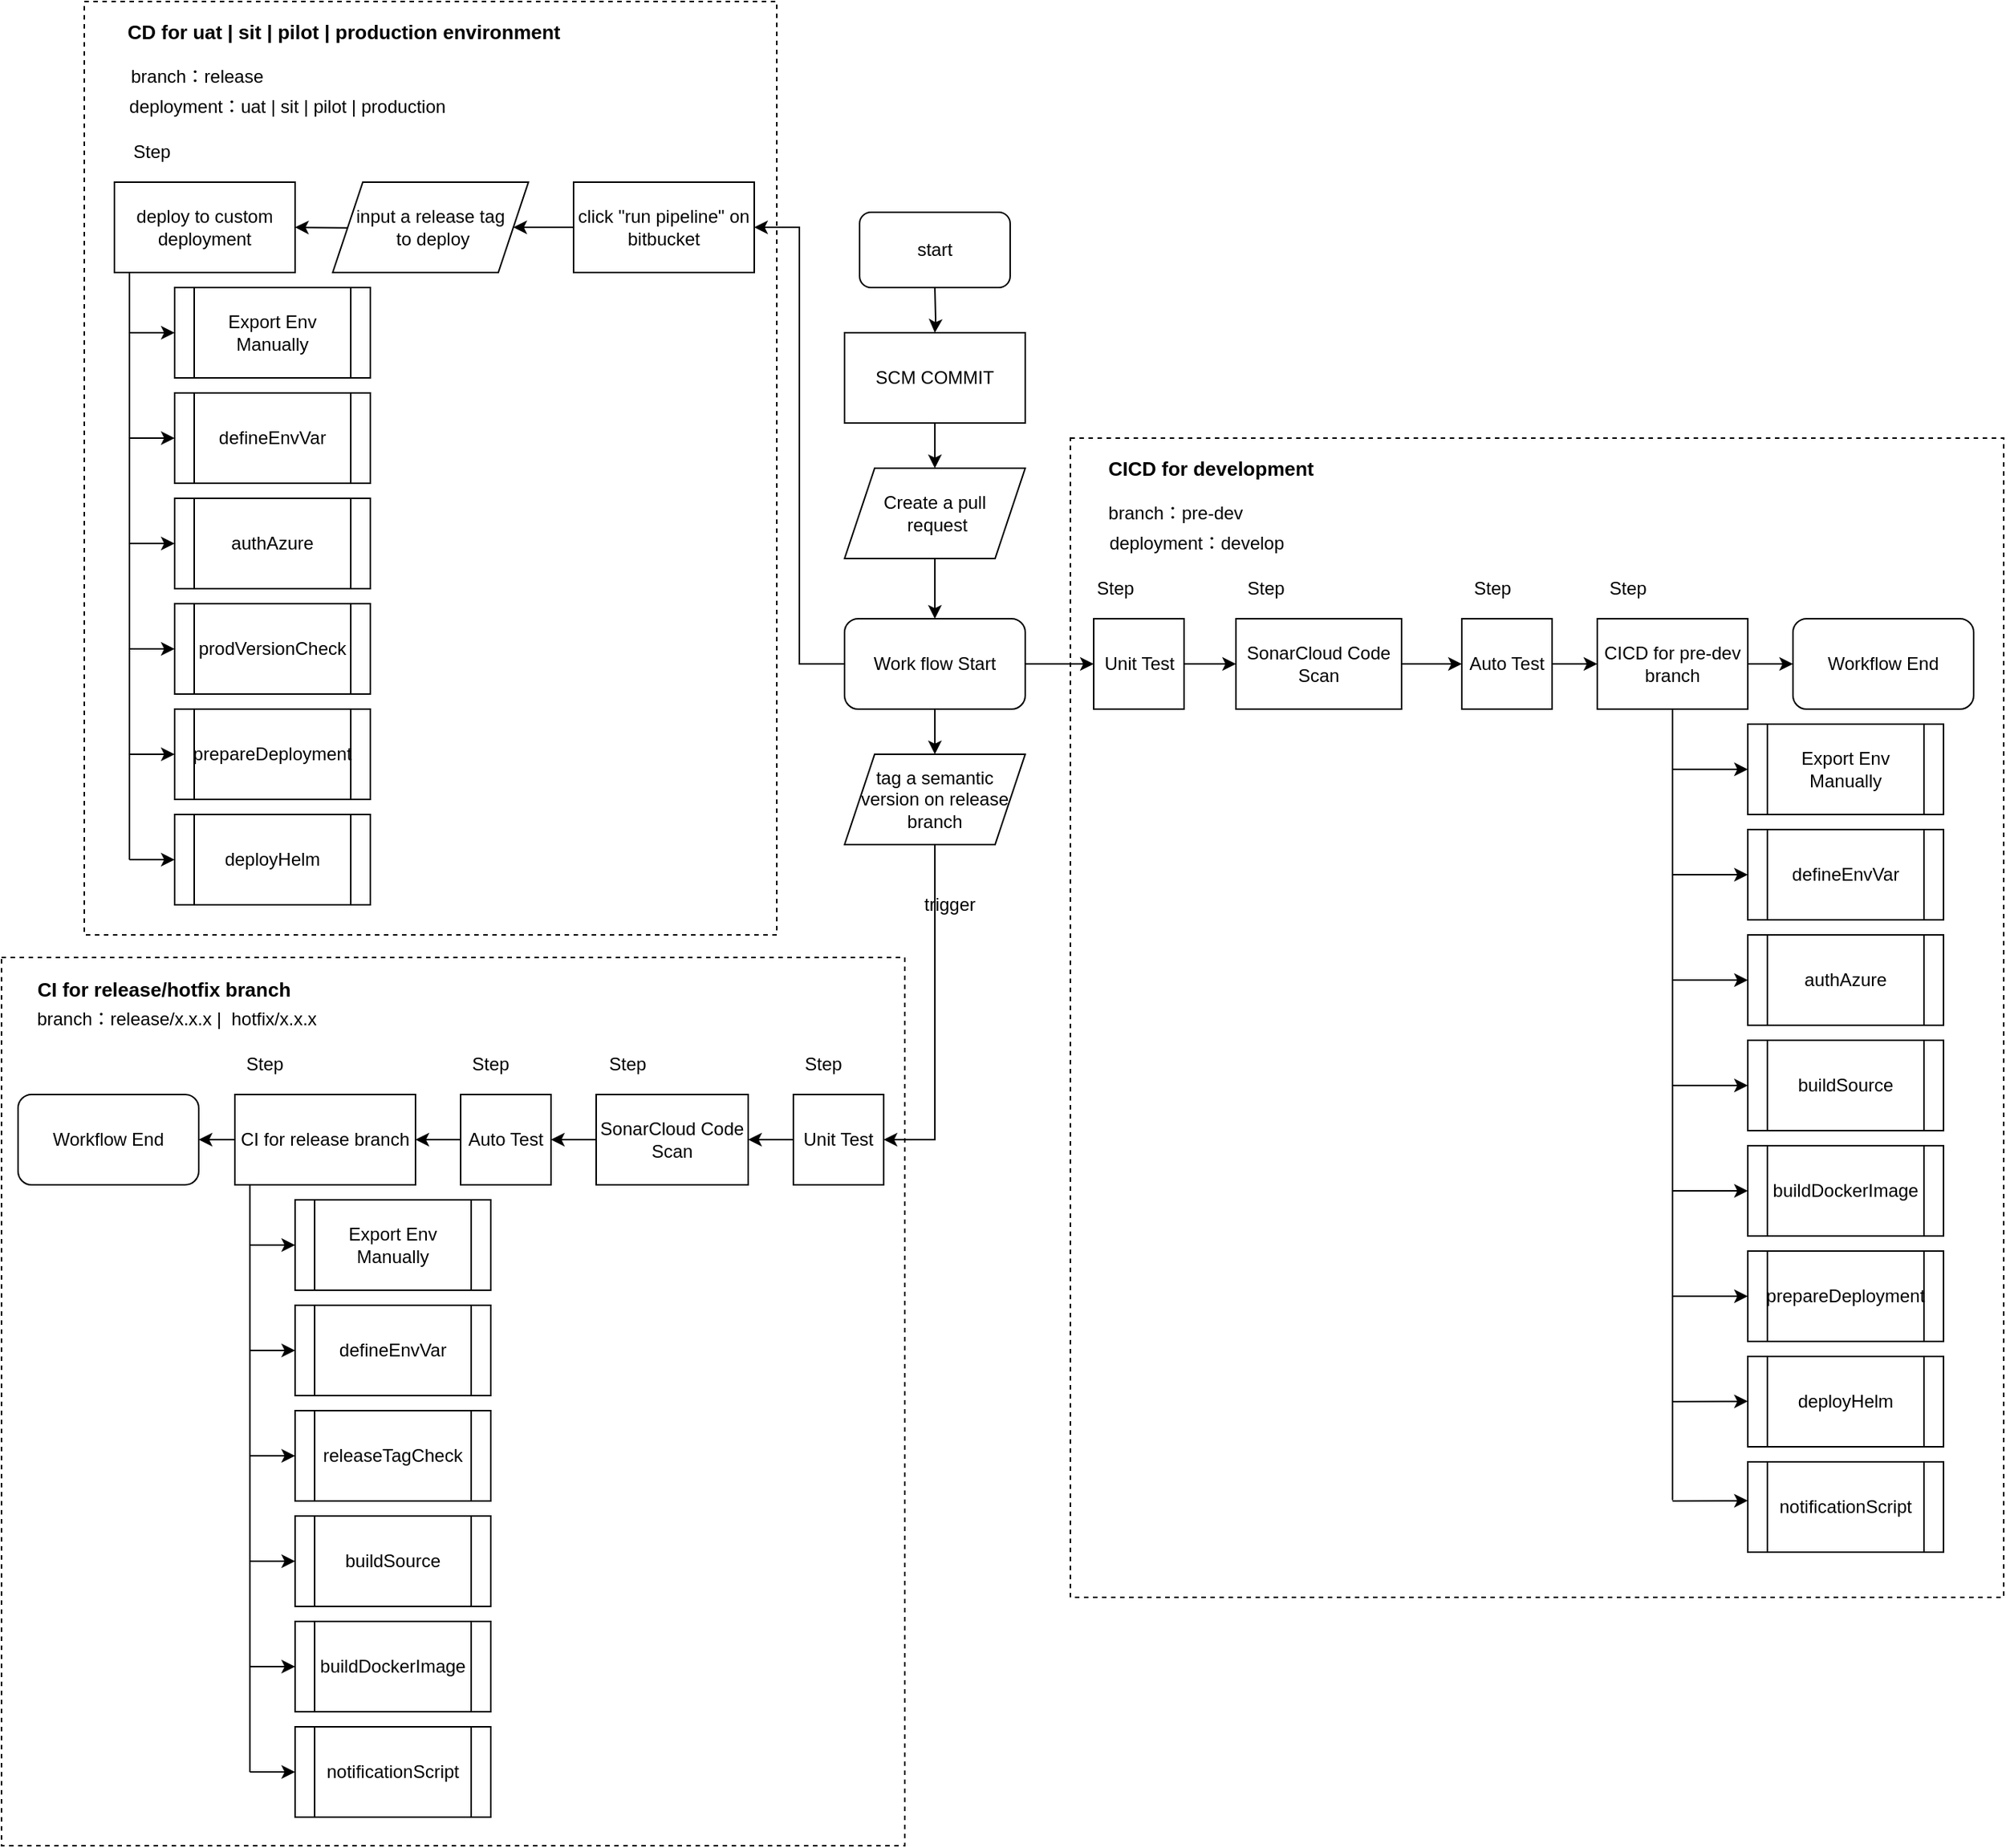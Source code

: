<mxfile version="13.10.1" type="github">
  <diagram id="6a731a19-8d31-9384-78a2-239565b7b9f0" name="Page-1">
    <mxGraphModel dx="2282" dy="2293" grid="1" gridSize="10" guides="1" tooltips="1" connect="1" arrows="1" fold="1" page="1" pageScale="1" pageWidth="1169" pageHeight="827" background="#ffffff" math="0" shadow="0">
      <root>
        <mxCell id="0" />
        <mxCell id="1" parent="0" />
        <mxCell id="Xp_F8eB2ixiUf06vyhHW-21" value="" style="rounded=0;whiteSpace=wrap;html=1;dashed=1;fillColor=none;" vertex="1" parent="1">
          <mxGeometry x="630" y="-640" width="620" height="770" as="geometry" />
        </mxCell>
        <mxCell id="Xp_F8eB2ixiUf06vyhHW-13" value="" style="rounded=0;whiteSpace=wrap;html=1;dashed=1;fillColor=none;" vertex="1" parent="1">
          <mxGeometry x="-80" y="-295" width="600" height="590" as="geometry" />
        </mxCell>
        <mxCell id="GO7fzhzILklxyF-hlyMG-145" value="" style="edgeStyle=orthogonalEdgeStyle;rounded=0;orthogonalLoop=1;jettySize=auto;html=1;" parent="1" target="GO7fzhzILklxyF-hlyMG-144" edge="1">
          <mxGeometry relative="1" as="geometry">
            <mxPoint x="540.0" y="-740.0" as="sourcePoint" />
          </mxGeometry>
        </mxCell>
        <mxCell id="GO7fzhzILklxyF-hlyMG-143" value="start" style="rounded=1;whiteSpace=wrap;html=1;" parent="1" vertex="1">
          <mxGeometry x="490" y="-790" width="100" height="50" as="geometry" />
        </mxCell>
        <mxCell id="GO7fzhzILklxyF-hlyMG-148" value="" style="edgeStyle=orthogonalEdgeStyle;rounded=0;orthogonalLoop=1;jettySize=auto;html=1;" parent="1" source="GO7fzhzILklxyF-hlyMG-144" target="GO7fzhzILklxyF-hlyMG-146" edge="1">
          <mxGeometry relative="1" as="geometry" />
        </mxCell>
        <mxCell id="GO7fzhzILklxyF-hlyMG-144" value="SCM COMMIT" style="rounded=0;whiteSpace=wrap;html=1;" parent="1" vertex="1">
          <mxGeometry x="480" y="-710" width="120" height="60" as="geometry" />
        </mxCell>
        <mxCell id="GO7fzhzILklxyF-hlyMG-150" style="edgeStyle=orthogonalEdgeStyle;rounded=0;orthogonalLoop=1;jettySize=auto;html=1;exitX=0.5;exitY=1;exitDx=0;exitDy=0;entryX=0.5;entryY=0;entryDx=0;entryDy=0;" parent="1" source="GO7fzhzILklxyF-hlyMG-146" target="GO7fzhzILklxyF-hlyMG-149" edge="1">
          <mxGeometry relative="1" as="geometry" />
        </mxCell>
        <mxCell id="GO7fzhzILklxyF-hlyMG-146" value="Create a pull&lt;br&gt;&amp;nbsp;request" style="shape=parallelogram;perimeter=parallelogramPerimeter;whiteSpace=wrap;html=1;fixedSize=1;" parent="1" vertex="1">
          <mxGeometry x="480" y="-620" width="120" height="60" as="geometry" />
        </mxCell>
        <mxCell id="GO7fzhzILklxyF-hlyMG-155" style="edgeStyle=orthogonalEdgeStyle;rounded=0;orthogonalLoop=1;jettySize=auto;html=1;exitX=0.5;exitY=1;exitDx=0;exitDy=0;entryX=0.5;entryY=0;entryDx=0;entryDy=0;" parent="1" source="GO7fzhzILklxyF-hlyMG-149" edge="1">
          <mxGeometry relative="1" as="geometry">
            <mxPoint x="540" y="-430" as="targetPoint" />
          </mxGeometry>
        </mxCell>
        <mxCell id="GO7fzhzILklxyF-hlyMG-149" value="Work flow Start" style="rounded=1;whiteSpace=wrap;html=1;" parent="1" vertex="1">
          <mxGeometry x="480" y="-520" width="120" height="60" as="geometry" />
        </mxCell>
        <mxCell id="GO7fzhzILklxyF-hlyMG-163" value="" style="edgeStyle=orthogonalEdgeStyle;rounded=0;orthogonalLoop=1;jettySize=auto;html=1;" parent="1" source="GO7fzhzILklxyF-hlyMG-151" target="GO7fzhzILklxyF-hlyMG-162" edge="1">
          <mxGeometry relative="1" as="geometry" />
        </mxCell>
        <mxCell id="GO7fzhzILklxyF-hlyMG-151" value="&lt;span&gt;SonarCloud Code Scan&lt;/span&gt;" style="rounded=0;whiteSpace=wrap;html=1;" parent="1" vertex="1">
          <mxGeometry x="740" y="-520" width="110" height="60" as="geometry" />
        </mxCell>
        <mxCell id="GO7fzhzILklxyF-hlyMG-152" value="Step" style="text;html=1;strokeColor=none;fillColor=none;align=center;verticalAlign=middle;whiteSpace=wrap;rounded=0;" parent="1" vertex="1">
          <mxGeometry x="740" y="-550" width="40" height="20" as="geometry" />
        </mxCell>
        <mxCell id="GO7fzhzILklxyF-hlyMG-161" style="edgeStyle=orthogonalEdgeStyle;rounded=0;orthogonalLoop=1;jettySize=auto;html=1;exitX=1;exitY=0.5;exitDx=0;exitDy=0;entryX=0.5;entryY=1;entryDx=0;entryDy=0;" parent="1" source="GO7fzhzILklxyF-hlyMG-149" target="Xp_F8eB2ixiUf06vyhHW-100" edge="1">
          <mxGeometry relative="1" as="geometry">
            <mxPoint x="585" y="-390" as="sourcePoint" />
            <mxPoint x="640" y="-490" as="targetPoint" />
          </mxGeometry>
        </mxCell>
        <mxCell id="GO7fzhzILklxyF-hlyMG-166" value="" style="edgeStyle=orthogonalEdgeStyle;rounded=0;orthogonalLoop=1;jettySize=auto;html=1;" parent="1" source="GO7fzhzILklxyF-hlyMG-162" target="GO7fzhzILklxyF-hlyMG-165" edge="1">
          <mxGeometry relative="1" as="geometry" />
        </mxCell>
        <mxCell id="GO7fzhzILklxyF-hlyMG-162" value="Auto Test" style="whiteSpace=wrap;html=1;rounded=0;direction=south;" parent="1" vertex="1">
          <mxGeometry x="890" y="-520" width="60" height="60" as="geometry" />
        </mxCell>
        <mxCell id="GO7fzhzILklxyF-hlyMG-164" value="Step" style="text;html=1;align=center;verticalAlign=middle;resizable=0;points=[];autosize=1;" parent="1" vertex="1">
          <mxGeometry x="890" y="-550" width="40" height="20" as="geometry" />
        </mxCell>
        <mxCell id="GO7fzhzILklxyF-hlyMG-165" value="CICD for pre-dev branch" style="whiteSpace=wrap;html=1;rounded=0;" parent="1" vertex="1">
          <mxGeometry x="980" y="-520" width="100" height="60" as="geometry" />
        </mxCell>
        <mxCell id="GO7fzhzILklxyF-hlyMG-167" value="Step" style="text;html=1;align=center;verticalAlign=middle;resizable=0;points=[];autosize=1;" parent="1" vertex="1">
          <mxGeometry x="980" y="-550" width="40" height="20" as="geometry" />
        </mxCell>
        <mxCell id="GO7fzhzILklxyF-hlyMG-170" value="" style="endArrow=none;html=1;entryX=0.5;entryY=1;entryDx=0;entryDy=0;" parent="1" target="GO7fzhzILklxyF-hlyMG-165" edge="1">
          <mxGeometry width="50" height="50" relative="1" as="geometry">
            <mxPoint x="1030" as="sourcePoint" />
            <mxPoint x="1119.5" y="-430" as="targetPoint" />
            <Array as="points">
              <mxPoint x="1030" y="70" />
            </Array>
          </mxGeometry>
        </mxCell>
        <mxCell id="GO7fzhzILklxyF-hlyMG-172" value="" style="endArrow=classic;html=1;entryX=0;entryY=0.5;entryDx=0;entryDy=0;" parent="1" edge="1" target="GO7fzhzILklxyF-hlyMG-175">
          <mxGeometry width="50" height="50" relative="1" as="geometry">
            <mxPoint x="1030" y="-420" as="sourcePoint" />
            <mxPoint x="1110" y="-420" as="targetPoint" />
          </mxGeometry>
        </mxCell>
        <mxCell id="GO7fzhzILklxyF-hlyMG-173" value="" style="endArrow=classic;html=1;entryX=0;entryY=0.5;entryDx=0;entryDy=0;" parent="1" edge="1" target="GO7fzhzILklxyF-hlyMG-176">
          <mxGeometry width="50" height="50" relative="1" as="geometry">
            <mxPoint x="1030" y="-350" as="sourcePoint" />
            <mxPoint x="1110" y="-350" as="targetPoint" />
          </mxGeometry>
        </mxCell>
        <mxCell id="GO7fzhzILklxyF-hlyMG-174" value="" style="endArrow=classic;html=1;entryX=0;entryY=0.5;entryDx=0;entryDy=0;entryPerimeter=0;" parent="1" edge="1" target="GO7fzhzILklxyF-hlyMG-177">
          <mxGeometry width="50" height="50" relative="1" as="geometry">
            <mxPoint x="1030" y="-280" as="sourcePoint" />
            <mxPoint x="1110" y="-280" as="targetPoint" />
          </mxGeometry>
        </mxCell>
        <mxCell id="GO7fzhzILklxyF-hlyMG-175" value="Export Env Manually" style="shape=process;whiteSpace=wrap;html=1;backgroundOutline=1;" parent="1" vertex="1">
          <mxGeometry x="1080" y="-450" width="130" height="60" as="geometry" />
        </mxCell>
        <mxCell id="GO7fzhzILklxyF-hlyMG-176" value="defineEnvVar" style="shape=process;whiteSpace=wrap;html=1;backgroundOutline=1;" parent="1" vertex="1">
          <mxGeometry x="1080" y="-380" width="130" height="60" as="geometry" />
        </mxCell>
        <mxCell id="GO7fzhzILklxyF-hlyMG-177" value="authAzure" style="shape=process;whiteSpace=wrap;html=1;backgroundOutline=1;" parent="1" vertex="1">
          <mxGeometry x="1080" y="-310" width="130" height="60" as="geometry" />
        </mxCell>
        <mxCell id="GO7fzhzILklxyF-hlyMG-178" value="" style="endArrow=classic;html=1;entryX=0;entryY=0.5;entryDx=0;entryDy=0;" parent="1" edge="1" target="GO7fzhzILklxyF-hlyMG-179">
          <mxGeometry width="50" height="50" relative="1" as="geometry">
            <mxPoint x="1030" y="-210" as="sourcePoint" />
            <mxPoint x="1110" y="-210" as="targetPoint" />
          </mxGeometry>
        </mxCell>
        <mxCell id="GO7fzhzILklxyF-hlyMG-179" value="buildSource" style="shape=process;whiteSpace=wrap;html=1;backgroundOutline=1;" parent="1" vertex="1">
          <mxGeometry x="1080" y="-240" width="130" height="60" as="geometry" />
        </mxCell>
        <mxCell id="Xp_F8eB2ixiUf06vyhHW-60" style="edgeStyle=orthogonalEdgeStyle;rounded=0;orthogonalLoop=1;jettySize=auto;html=1;exitX=0.5;exitY=1;exitDx=0;exitDy=0;entryX=0.5;entryY=0;entryDx=0;entryDy=0;" edge="1" parent="1" source="GO7fzhzILklxyF-hlyMG-182" target="Xp_F8eB2ixiUf06vyhHW-106">
          <mxGeometry relative="1" as="geometry">
            <mxPoint x="530" y="-331" as="sourcePoint" />
            <mxPoint x="529.8" y="-202.32" as="targetPoint" />
            <Array as="points">
              <mxPoint x="540" y="-174" />
            </Array>
          </mxGeometry>
        </mxCell>
        <mxCell id="Xp_F8eB2ixiUf06vyhHW-83" value="" style="edgeStyle=orthogonalEdgeStyle;rounded=0;orthogonalLoop=1;jettySize=auto;html=1;exitX=0;exitY=0.5;exitDx=0;exitDy=0;entryX=1;entryY=0.5;entryDx=0;entryDy=0;" edge="1" parent="1" source="GO7fzhzILklxyF-hlyMG-149" target="Xp_F8eB2ixiUf06vyhHW-92">
          <mxGeometry relative="1" as="geometry">
            <mxPoint x="370" y="-790" as="targetPoint" />
            <Array as="points">
              <mxPoint x="450" y="-490" />
              <mxPoint x="450" y="-780" />
            </Array>
          </mxGeometry>
        </mxCell>
        <mxCell id="GO7fzhzILklxyF-hlyMG-182" value="tag a semantic version on release branch" style="shape=parallelogram;perimeter=parallelogramPerimeter;whiteSpace=wrap;html=1;fixedSize=1;" parent="1" vertex="1">
          <mxGeometry x="480" y="-430" width="120" height="60" as="geometry" />
        </mxCell>
        <mxCell id="Xp_F8eB2ixiUf06vyhHW-1" value="buildDockerImage" style="shape=process;whiteSpace=wrap;html=1;backgroundOutline=1;" vertex="1" parent="1">
          <mxGeometry x="1080" y="-170" width="130" height="60" as="geometry" />
        </mxCell>
        <mxCell id="Xp_F8eB2ixiUf06vyhHW-2" value="" style="endArrow=classic;html=1;" edge="1" parent="1">
          <mxGeometry width="50" height="50" relative="1" as="geometry">
            <mxPoint x="1030" y="-140" as="sourcePoint" />
            <mxPoint x="1080" y="-140" as="targetPoint" />
          </mxGeometry>
        </mxCell>
        <mxCell id="Xp_F8eB2ixiUf06vyhHW-3" value="" style="endArrow=classic;html=1;entryX=0;entryY=0.5;entryDx=0;entryDy=0;" edge="1" parent="1" target="Xp_F8eB2ixiUf06vyhHW-4">
          <mxGeometry width="50" height="50" relative="1" as="geometry">
            <mxPoint x="1030" y="-70" as="sourcePoint" />
            <mxPoint x="1110" y="-70" as="targetPoint" />
          </mxGeometry>
        </mxCell>
        <mxCell id="Xp_F8eB2ixiUf06vyhHW-4" value="prepareDeployment" style="shape=process;whiteSpace=wrap;html=1;backgroundOutline=1;" vertex="1" parent="1">
          <mxGeometry x="1080" y="-100" width="130" height="60" as="geometry" />
        </mxCell>
        <mxCell id="Xp_F8eB2ixiUf06vyhHW-5" value="deployHelm" style="shape=process;whiteSpace=wrap;html=1;backgroundOutline=1;" vertex="1" parent="1">
          <mxGeometry x="1080" y="-30" width="130" height="60" as="geometry" />
        </mxCell>
        <mxCell id="Xp_F8eB2ixiUf06vyhHW-6" value="" style="endArrow=classic;html=1;" edge="1" parent="1">
          <mxGeometry width="50" height="50" relative="1" as="geometry">
            <mxPoint x="1030" as="sourcePoint" />
            <mxPoint x="1080" y="-0.21" as="targetPoint" />
          </mxGeometry>
        </mxCell>
        <mxCell id="Xp_F8eB2ixiUf06vyhHW-14" value="branch：pre-dev" style="text;html=1;strokeColor=none;fillColor=none;align=center;verticalAlign=middle;whiteSpace=wrap;rounded=0;dashed=1;" vertex="1" parent="1">
          <mxGeometry x="640" y="-600" width="120" height="20" as="geometry" />
        </mxCell>
        <mxCell id="Xp_F8eB2ixiUf06vyhHW-15" value="deployment：develop" style="text;html=1;strokeColor=none;fillColor=none;align=center;verticalAlign=middle;whiteSpace=wrap;rounded=0;dashed=1;" vertex="1" parent="1">
          <mxGeometry x="654" y="-580" width="120" height="20" as="geometry" />
        </mxCell>
        <mxCell id="Xp_F8eB2ixiUf06vyhHW-9" value="Workflow End" style="rounded=1;whiteSpace=wrap;html=1;" vertex="1" parent="1">
          <mxGeometry x="1110" y="-520" width="120" height="60" as="geometry" />
        </mxCell>
        <mxCell id="Xp_F8eB2ixiUf06vyhHW-17" value="" style="edgeStyle=orthogonalEdgeStyle;rounded=0;orthogonalLoop=1;jettySize=auto;html=1;" edge="1" parent="1" source="GO7fzhzILklxyF-hlyMG-165" target="Xp_F8eB2ixiUf06vyhHW-9">
          <mxGeometry relative="1" as="geometry">
            <mxPoint x="1120" y="-490" as="sourcePoint" />
            <mxPoint x="1240" y="-490" as="targetPoint" />
          </mxGeometry>
        </mxCell>
        <mxCell id="Xp_F8eB2ixiUf06vyhHW-104" value="" style="edgeStyle=orthogonalEdgeStyle;rounded=0;orthogonalLoop=1;jettySize=auto;html=1;" edge="1" parent="1" source="Xp_F8eB2ixiUf06vyhHW-19" target="Xp_F8eB2ixiUf06vyhHW-103">
          <mxGeometry relative="1" as="geometry" />
        </mxCell>
        <mxCell id="Xp_F8eB2ixiUf06vyhHW-19" value="CI for release branch" style="whiteSpace=wrap;html=1;" vertex="1" parent="1">
          <mxGeometry x="75" y="-204" width="120" height="60" as="geometry" />
        </mxCell>
        <mxCell id="Xp_F8eB2ixiUf06vyhHW-33" value="" style="endArrow=none;html=1;entryX=0.5;entryY=1;entryDx=0;entryDy=0;" edge="1" parent="1">
          <mxGeometry width="50" height="50" relative="1" as="geometry">
            <mxPoint x="85" y="246" as="sourcePoint" />
            <mxPoint x="85" y="-144" as="targetPoint" />
          </mxGeometry>
        </mxCell>
        <mxCell id="Xp_F8eB2ixiUf06vyhHW-34" value="" style="endArrow=classic;html=1;entryX=0;entryY=0.5;entryDx=0;entryDy=0;" edge="1" parent="1" target="Xp_F8eB2ixiUf06vyhHW-37">
          <mxGeometry width="50" height="50" relative="1" as="geometry">
            <mxPoint x="85" y="-104" as="sourcePoint" />
            <mxPoint x="165" y="-104" as="targetPoint" />
          </mxGeometry>
        </mxCell>
        <mxCell id="Xp_F8eB2ixiUf06vyhHW-35" value="" style="endArrow=classic;html=1;entryX=0;entryY=0.5;entryDx=0;entryDy=0;" edge="1" parent="1" target="Xp_F8eB2ixiUf06vyhHW-38">
          <mxGeometry width="50" height="50" relative="1" as="geometry">
            <mxPoint x="85" y="-34" as="sourcePoint" />
            <mxPoint x="165" y="-34" as="targetPoint" />
          </mxGeometry>
        </mxCell>
        <mxCell id="Xp_F8eB2ixiUf06vyhHW-36" value="" style="endArrow=classic;html=1;entryX=0;entryY=0.5;entryDx=0;entryDy=0;entryPerimeter=0;" edge="1" parent="1" target="Xp_F8eB2ixiUf06vyhHW-39">
          <mxGeometry width="50" height="50" relative="1" as="geometry">
            <mxPoint x="85" y="36" as="sourcePoint" />
            <mxPoint x="165" y="36" as="targetPoint" />
          </mxGeometry>
        </mxCell>
        <mxCell id="Xp_F8eB2ixiUf06vyhHW-37" value="Export Env Manually" style="shape=process;whiteSpace=wrap;html=1;backgroundOutline=1;" vertex="1" parent="1">
          <mxGeometry x="115" y="-134" width="130" height="60" as="geometry" />
        </mxCell>
        <mxCell id="Xp_F8eB2ixiUf06vyhHW-38" value="defineEnvVar" style="shape=process;whiteSpace=wrap;html=1;backgroundOutline=1;" vertex="1" parent="1">
          <mxGeometry x="115" y="-64" width="130" height="60" as="geometry" />
        </mxCell>
        <mxCell id="Xp_F8eB2ixiUf06vyhHW-39" value="releaseTagCheck" style="shape=process;whiteSpace=wrap;html=1;backgroundOutline=1;" vertex="1" parent="1">
          <mxGeometry x="115" y="6" width="130" height="60" as="geometry" />
        </mxCell>
        <mxCell id="Xp_F8eB2ixiUf06vyhHW-40" value="" style="endArrow=classic;html=1;entryX=0;entryY=0.5;entryDx=0;entryDy=0;" edge="1" parent="1" target="Xp_F8eB2ixiUf06vyhHW-41">
          <mxGeometry width="50" height="50" relative="1" as="geometry">
            <mxPoint x="85" y="106" as="sourcePoint" />
            <mxPoint x="165" y="106" as="targetPoint" />
          </mxGeometry>
        </mxCell>
        <mxCell id="Xp_F8eB2ixiUf06vyhHW-41" value="buildSource" style="shape=process;whiteSpace=wrap;html=1;backgroundOutline=1;" vertex="1" parent="1">
          <mxGeometry x="115" y="76" width="130" height="60" as="geometry" />
        </mxCell>
        <mxCell id="Xp_F8eB2ixiUf06vyhHW-42" value="buildDockerImage" style="shape=process;whiteSpace=wrap;html=1;backgroundOutline=1;" vertex="1" parent="1">
          <mxGeometry x="115" y="146" width="130" height="60" as="geometry" />
        </mxCell>
        <mxCell id="Xp_F8eB2ixiUf06vyhHW-43" value="" style="endArrow=classic;html=1;" edge="1" parent="1">
          <mxGeometry width="50" height="50" relative="1" as="geometry">
            <mxPoint x="85" y="176" as="sourcePoint" />
            <mxPoint x="115" y="176" as="targetPoint" />
          </mxGeometry>
        </mxCell>
        <mxCell id="Xp_F8eB2ixiUf06vyhHW-44" value="" style="endArrow=classic;html=1;entryX=0;entryY=0.5;entryDx=0;entryDy=0;" edge="1" parent="1" target="Xp_F8eB2ixiUf06vyhHW-45">
          <mxGeometry width="50" height="50" relative="1" as="geometry">
            <mxPoint x="85" y="246" as="sourcePoint" />
            <mxPoint x="165" y="246" as="targetPoint" />
          </mxGeometry>
        </mxCell>
        <mxCell id="Xp_F8eB2ixiUf06vyhHW-45" value="notificationScript" style="shape=process;whiteSpace=wrap;html=1;backgroundOutline=1;" vertex="1" parent="1">
          <mxGeometry x="115" y="216" width="130" height="60" as="geometry" />
        </mxCell>
        <mxCell id="Xp_F8eB2ixiUf06vyhHW-48" value="branch：release/x.x.x |&amp;nbsp; hotfix/x.x.x" style="text;html=1;strokeColor=none;fillColor=none;align=center;verticalAlign=middle;whiteSpace=wrap;rounded=0;dashed=1;" vertex="1" parent="1">
          <mxGeometry x="-63" y="-264" width="199" height="20" as="geometry" />
        </mxCell>
        <mxCell id="Xp_F8eB2ixiUf06vyhHW-49" value="deployment：uat | sit | pilot | production" style="text;html=1;strokeColor=none;fillColor=none;align=center;verticalAlign=middle;whiteSpace=wrap;rounded=0;dashed=1;" vertex="1" parent="1">
          <mxGeometry y="-870" width="220" height="20" as="geometry" />
        </mxCell>
        <mxCell id="Xp_F8eB2ixiUf06vyhHW-50" value="notificationScript" style="shape=process;whiteSpace=wrap;html=1;backgroundOutline=1;" vertex="1" parent="1">
          <mxGeometry x="1080" y="40" width="130" height="60" as="geometry" />
        </mxCell>
        <mxCell id="Xp_F8eB2ixiUf06vyhHW-51" value="" style="endArrow=classic;html=1;" edge="1" parent="1">
          <mxGeometry width="50" height="50" relative="1" as="geometry">
            <mxPoint x="1030" y="66" as="sourcePoint" />
            <mxPoint x="1080" y="65.79" as="targetPoint" />
          </mxGeometry>
        </mxCell>
        <mxCell id="Xp_F8eB2ixiUf06vyhHW-53" value="trigger" style="text;html=1;strokeColor=none;fillColor=none;align=center;verticalAlign=middle;whiteSpace=wrap;rounded=0;dashed=1;" vertex="1" parent="1">
          <mxGeometry x="530" y="-340" width="40" height="20" as="geometry" />
        </mxCell>
        <mxCell id="Xp_F8eB2ixiUf06vyhHW-56" value="" style="edgeStyle=orthogonalEdgeStyle;rounded=0;orthogonalLoop=1;jettySize=auto;html=1;" edge="1" parent="1" source="Xp_F8eB2ixiUf06vyhHW-54" target="Xp_F8eB2ixiUf06vyhHW-55">
          <mxGeometry relative="1" as="geometry" />
        </mxCell>
        <mxCell id="Xp_F8eB2ixiUf06vyhHW-54" value="&lt;span&gt;SonarCloud Code Scan&lt;/span&gt;" style="rounded=0;whiteSpace=wrap;html=1;" vertex="1" parent="1">
          <mxGeometry x="315" y="-204" width="101" height="60" as="geometry" />
        </mxCell>
        <mxCell id="Xp_F8eB2ixiUf06vyhHW-58" style="edgeStyle=orthogonalEdgeStyle;rounded=0;orthogonalLoop=1;jettySize=auto;html=1;exitX=0.5;exitY=1;exitDx=0;exitDy=0;entryX=1;entryY=0.5;entryDx=0;entryDy=0;" edge="1" parent="1" source="Xp_F8eB2ixiUf06vyhHW-55" target="Xp_F8eB2ixiUf06vyhHW-19">
          <mxGeometry relative="1" as="geometry" />
        </mxCell>
        <mxCell id="Xp_F8eB2ixiUf06vyhHW-55" value="Auto Test" style="whiteSpace=wrap;html=1;rounded=0;direction=south;" vertex="1" parent="1">
          <mxGeometry x="225" y="-204" width="60" height="60" as="geometry" />
        </mxCell>
        <mxCell id="Xp_F8eB2ixiUf06vyhHW-62" value="" style="rounded=0;whiteSpace=wrap;html=1;dashed=1;fillColor=none;" vertex="1" parent="1">
          <mxGeometry x="-25" y="-930" width="460" height="620" as="geometry" />
        </mxCell>
        <mxCell id="Xp_F8eB2ixiUf06vyhHW-63" value="deploy to custom deployment" style="whiteSpace=wrap;html=1;" vertex="1" parent="1">
          <mxGeometry x="-5" y="-810" width="120" height="60" as="geometry" />
        </mxCell>
        <mxCell id="Xp_F8eB2ixiUf06vyhHW-64" value="" style="endArrow=none;html=1;entryX=0.5;entryY=1;entryDx=0;entryDy=0;" edge="1" parent="1">
          <mxGeometry width="50" height="50" relative="1" as="geometry">
            <mxPoint x="5" y="-360" as="sourcePoint" />
            <mxPoint x="5" y="-750" as="targetPoint" />
          </mxGeometry>
        </mxCell>
        <mxCell id="Xp_F8eB2ixiUf06vyhHW-65" value="" style="endArrow=classic;html=1;entryX=0;entryY=0.5;entryDx=0;entryDy=0;" edge="1" parent="1" target="Xp_F8eB2ixiUf06vyhHW-68">
          <mxGeometry width="50" height="50" relative="1" as="geometry">
            <mxPoint x="5" y="-710" as="sourcePoint" />
            <mxPoint x="85" y="-710" as="targetPoint" />
          </mxGeometry>
        </mxCell>
        <mxCell id="Xp_F8eB2ixiUf06vyhHW-66" value="" style="endArrow=classic;html=1;entryX=0;entryY=0.5;entryDx=0;entryDy=0;" edge="1" parent="1" target="Xp_F8eB2ixiUf06vyhHW-69">
          <mxGeometry width="50" height="50" relative="1" as="geometry">
            <mxPoint x="5" y="-640" as="sourcePoint" />
            <mxPoint x="85" y="-640" as="targetPoint" />
          </mxGeometry>
        </mxCell>
        <mxCell id="Xp_F8eB2ixiUf06vyhHW-67" value="" style="endArrow=classic;html=1;entryX=0;entryY=0.5;entryDx=0;entryDy=0;entryPerimeter=0;" edge="1" parent="1" target="Xp_F8eB2ixiUf06vyhHW-70">
          <mxGeometry width="50" height="50" relative="1" as="geometry">
            <mxPoint x="5" y="-570" as="sourcePoint" />
            <mxPoint x="85" y="-570" as="targetPoint" />
          </mxGeometry>
        </mxCell>
        <mxCell id="Xp_F8eB2ixiUf06vyhHW-68" value="Export Env Manually" style="shape=process;whiteSpace=wrap;html=1;backgroundOutline=1;" vertex="1" parent="1">
          <mxGeometry x="35" y="-740" width="130" height="60" as="geometry" />
        </mxCell>
        <mxCell id="Xp_F8eB2ixiUf06vyhHW-69" value="defineEnvVar" style="shape=process;whiteSpace=wrap;html=1;backgroundOutline=1;" vertex="1" parent="1">
          <mxGeometry x="35" y="-670" width="130" height="60" as="geometry" />
        </mxCell>
        <mxCell id="Xp_F8eB2ixiUf06vyhHW-70" value="authAzure" style="shape=process;whiteSpace=wrap;html=1;backgroundOutline=1;" vertex="1" parent="1">
          <mxGeometry x="35" y="-600" width="130" height="60" as="geometry" />
        </mxCell>
        <mxCell id="Xp_F8eB2ixiUf06vyhHW-71" value="" style="endArrow=classic;html=1;entryX=0;entryY=0.5;entryDx=0;entryDy=0;" edge="1" parent="1" target="Xp_F8eB2ixiUf06vyhHW-72">
          <mxGeometry width="50" height="50" relative="1" as="geometry">
            <mxPoint x="5" y="-500" as="sourcePoint" />
            <mxPoint x="85" y="-500" as="targetPoint" />
          </mxGeometry>
        </mxCell>
        <mxCell id="Xp_F8eB2ixiUf06vyhHW-72" value="prodVersionCheck" style="shape=process;whiteSpace=wrap;html=1;backgroundOutline=1;" vertex="1" parent="1">
          <mxGeometry x="35" y="-530" width="130" height="60" as="geometry" />
        </mxCell>
        <mxCell id="Xp_F8eB2ixiUf06vyhHW-73" value="prepareDeployment" style="shape=process;whiteSpace=wrap;html=1;backgroundOutline=1;" vertex="1" parent="1">
          <mxGeometry x="35" y="-460" width="130" height="60" as="geometry" />
        </mxCell>
        <mxCell id="Xp_F8eB2ixiUf06vyhHW-74" value="" style="endArrow=classic;html=1;" edge="1" parent="1">
          <mxGeometry width="50" height="50" relative="1" as="geometry">
            <mxPoint x="5" y="-430" as="sourcePoint" />
            <mxPoint x="35" y="-430" as="targetPoint" />
          </mxGeometry>
        </mxCell>
        <mxCell id="Xp_F8eB2ixiUf06vyhHW-75" value="" style="endArrow=classic;html=1;entryX=0;entryY=0.5;entryDx=0;entryDy=0;" edge="1" parent="1" target="Xp_F8eB2ixiUf06vyhHW-76">
          <mxGeometry width="50" height="50" relative="1" as="geometry">
            <mxPoint x="5" y="-360" as="sourcePoint" />
            <mxPoint x="85" y="-360" as="targetPoint" />
          </mxGeometry>
        </mxCell>
        <mxCell id="Xp_F8eB2ixiUf06vyhHW-76" value="deployHelm" style="shape=process;whiteSpace=wrap;html=1;backgroundOutline=1;" vertex="1" parent="1">
          <mxGeometry x="35" y="-390" width="130" height="60" as="geometry" />
        </mxCell>
        <mxCell id="Xp_F8eB2ixiUf06vyhHW-78" value="" style="edgeStyle=orthogonalEdgeStyle;rounded=0;orthogonalLoop=1;jettySize=auto;html=1;entryX=1;entryY=0.5;entryDx=0;entryDy=0;" edge="1" parent="1" target="Xp_F8eB2ixiUf06vyhHW-63">
          <mxGeometry relative="1" as="geometry">
            <mxPoint x="215" y="-780" as="sourcePoint" />
            <mxPoint x="160" y="-780" as="targetPoint" />
          </mxGeometry>
        </mxCell>
        <mxCell id="Xp_F8eB2ixiUf06vyhHW-84" value="Step" style="text;html=1;strokeColor=none;fillColor=none;align=center;verticalAlign=middle;whiteSpace=wrap;rounded=0;" vertex="1" parent="1">
          <mxGeometry x="316" y="-234" width="40" height="20" as="geometry" />
        </mxCell>
        <mxCell id="Xp_F8eB2ixiUf06vyhHW-85" value="Step" style="text;html=1;strokeColor=none;fillColor=none;align=center;verticalAlign=middle;whiteSpace=wrap;rounded=0;" vertex="1" parent="1">
          <mxGeometry x="225" y="-234" width="40" height="20" as="geometry" />
        </mxCell>
        <mxCell id="Xp_F8eB2ixiUf06vyhHW-86" value="Step" style="text;html=1;strokeColor=none;fillColor=none;align=center;verticalAlign=middle;whiteSpace=wrap;rounded=0;" vertex="1" parent="1">
          <mxGeometry x="75" y="-234" width="40" height="20" as="geometry" />
        </mxCell>
        <mxCell id="Xp_F8eB2ixiUf06vyhHW-87" value="Step" style="text;html=1;strokeColor=none;fillColor=none;align=center;verticalAlign=middle;whiteSpace=wrap;rounded=0;" vertex="1" parent="1">
          <mxGeometry y="-840" width="40" height="20" as="geometry" />
        </mxCell>
        <mxCell id="Xp_F8eB2ixiUf06vyhHW-88" value="input a release tag&lt;br&gt;&amp;nbsp;to deploy" style="shape=parallelogram;perimeter=parallelogramPerimeter;whiteSpace=wrap;html=1;fixedSize=1;" vertex="1" parent="1">
          <mxGeometry x="140" y="-810" width="130" height="60" as="geometry" />
        </mxCell>
        <mxCell id="Xp_F8eB2ixiUf06vyhHW-93" value="" style="edgeStyle=orthogonalEdgeStyle;rounded=0;orthogonalLoop=1;jettySize=auto;html=1;" edge="1" parent="1" source="Xp_F8eB2ixiUf06vyhHW-92" target="Xp_F8eB2ixiUf06vyhHW-88">
          <mxGeometry relative="1" as="geometry" />
        </mxCell>
        <mxCell id="Xp_F8eB2ixiUf06vyhHW-92" value="click &quot;run pipeline&quot; on bitbucket" style="whiteSpace=wrap;html=1;" vertex="1" parent="1">
          <mxGeometry x="300" y="-810" width="120" height="60" as="geometry" />
        </mxCell>
        <mxCell id="Xp_F8eB2ixiUf06vyhHW-94" value="&lt;b&gt;&lt;font style=&quot;font-size: 13px&quot;&gt;CICD for development&lt;/font&gt;&lt;/b&gt;" style="text;html=1;strokeColor=none;fillColor=none;align=center;verticalAlign=middle;whiteSpace=wrap;rounded=0;dashed=1;" vertex="1" parent="1">
          <mxGeometry x="645.5" y="-630" width="154.5" height="20" as="geometry" />
        </mxCell>
        <mxCell id="Xp_F8eB2ixiUf06vyhHW-95" value="&lt;b&gt;&lt;font style=&quot;font-size: 13px&quot;&gt;CI for release/hotfix branch&lt;/font&gt;&lt;/b&gt;" style="text;html=1;strokeColor=none;fillColor=none;align=center;verticalAlign=middle;whiteSpace=wrap;rounded=0;dashed=1;" vertex="1" parent="1">
          <mxGeometry x="-64" y="-284" width="184" height="20" as="geometry" />
        </mxCell>
        <mxCell id="Xp_F8eB2ixiUf06vyhHW-97" value="&lt;b&gt;&lt;font style=&quot;font-size: 13px&quot;&gt;CD for uat | sit | pilot | production environment&lt;/font&gt;&lt;/b&gt;" style="text;html=1;strokeColor=none;fillColor=none;align=center;verticalAlign=middle;whiteSpace=wrap;rounded=0;dashed=1;" vertex="1" parent="1">
          <mxGeometry x="-5" y="-920" width="305" height="20" as="geometry" />
        </mxCell>
        <mxCell id="Xp_F8eB2ixiUf06vyhHW-98" value="branch：release" style="text;html=1;strokeColor=none;fillColor=none;align=center;verticalAlign=middle;whiteSpace=wrap;rounded=0;dashed=1;" vertex="1" parent="1">
          <mxGeometry x="-10" y="-890" width="120" height="20" as="geometry" />
        </mxCell>
        <mxCell id="Xp_F8eB2ixiUf06vyhHW-101" value="" style="edgeStyle=orthogonalEdgeStyle;rounded=0;orthogonalLoop=1;jettySize=auto;html=1;entryX=0;entryY=0.5;entryDx=0;entryDy=0;" edge="1" parent="1" source="Xp_F8eB2ixiUf06vyhHW-100" target="GO7fzhzILklxyF-hlyMG-151">
          <mxGeometry relative="1" as="geometry" />
        </mxCell>
        <mxCell id="Xp_F8eB2ixiUf06vyhHW-100" value="Unit Test" style="whiteSpace=wrap;html=1;rounded=0;direction=south;" vertex="1" parent="1">
          <mxGeometry x="645.5" y="-520" width="60" height="60" as="geometry" />
        </mxCell>
        <mxCell id="Xp_F8eB2ixiUf06vyhHW-102" value="Step" style="text;html=1;strokeColor=none;fillColor=none;align=center;verticalAlign=middle;whiteSpace=wrap;rounded=0;" vertex="1" parent="1">
          <mxGeometry x="640" y="-550" width="40" height="20" as="geometry" />
        </mxCell>
        <mxCell id="Xp_F8eB2ixiUf06vyhHW-103" value="Workflow End" style="rounded=1;whiteSpace=wrap;html=1;" vertex="1" parent="1">
          <mxGeometry x="-69" y="-204" width="120" height="60" as="geometry" />
        </mxCell>
        <mxCell id="Xp_F8eB2ixiUf06vyhHW-107" value="" style="edgeStyle=orthogonalEdgeStyle;rounded=0;orthogonalLoop=1;jettySize=auto;html=1;entryX=1;entryY=0.5;entryDx=0;entryDy=0;" edge="1" parent="1" source="Xp_F8eB2ixiUf06vyhHW-106" target="Xp_F8eB2ixiUf06vyhHW-54">
          <mxGeometry relative="1" as="geometry">
            <mxPoint x="426" y="-174" as="targetPoint" />
          </mxGeometry>
        </mxCell>
        <mxCell id="Xp_F8eB2ixiUf06vyhHW-106" value="Unit Test" style="whiteSpace=wrap;html=1;rounded=0;direction=south;" vertex="1" parent="1">
          <mxGeometry x="446" y="-204" width="60" height="60" as="geometry" />
        </mxCell>
        <mxCell id="Xp_F8eB2ixiUf06vyhHW-109" value="Step" style="text;html=1;strokeColor=none;fillColor=none;align=center;verticalAlign=middle;whiteSpace=wrap;rounded=0;" vertex="1" parent="1">
          <mxGeometry x="446" y="-234" width="40" height="20" as="geometry" />
        </mxCell>
      </root>
    </mxGraphModel>
  </diagram>
</mxfile>

